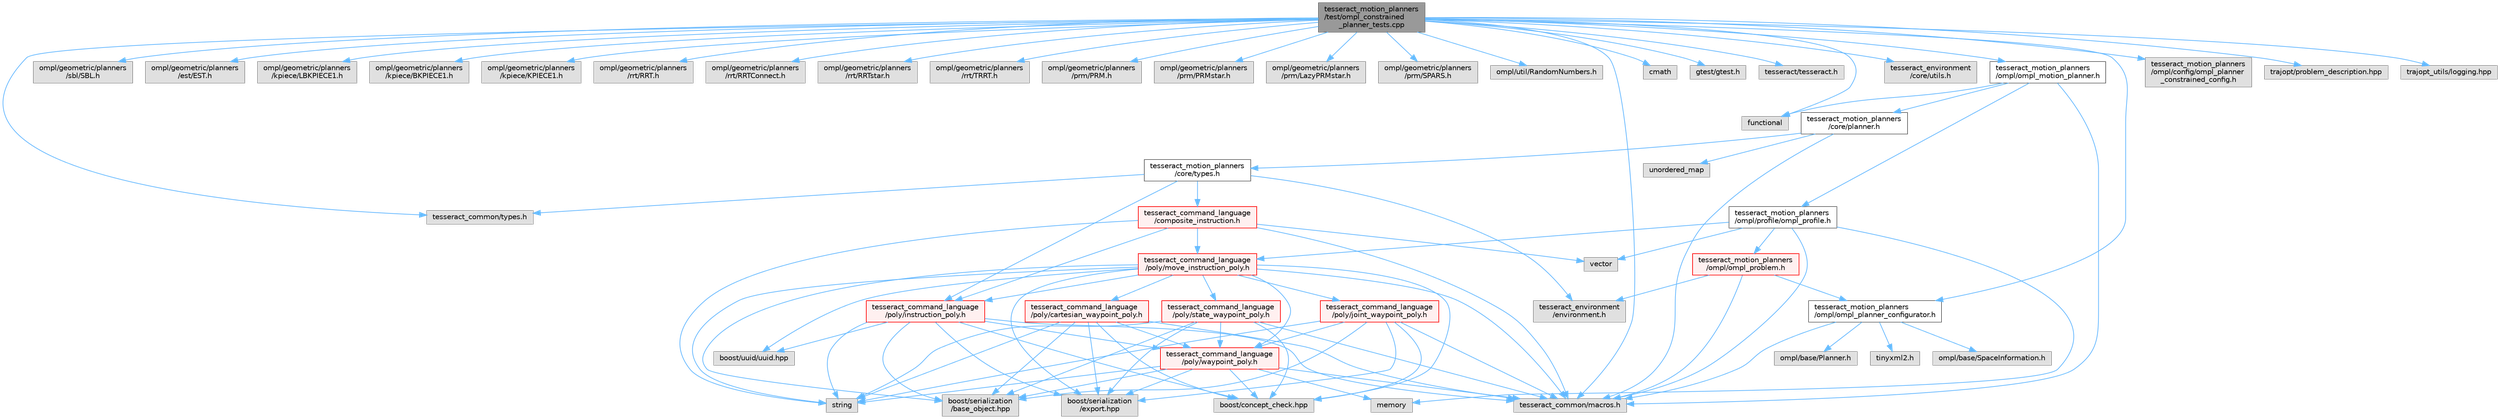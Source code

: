 digraph "tesseract_motion_planners/test/ompl_constrained_planner_tests.cpp"
{
 // LATEX_PDF_SIZE
  bgcolor="transparent";
  edge [fontname=Helvetica,fontsize=10,labelfontname=Helvetica,labelfontsize=10];
  node [fontname=Helvetica,fontsize=10,shape=box,height=0.2,width=0.4];
  Node1 [label="tesseract_motion_planners\l/test/ompl_constrained\l_planner_tests.cpp",height=0.2,width=0.4,color="gray40", fillcolor="grey60", style="filled", fontcolor="black",tooltip="This contains unit test ompl constrained planning."];
  Node1 -> Node2 [color="steelblue1",style="solid"];
  Node2 [label="tesseract_common/macros.h",height=0.2,width=0.4,color="grey60", fillcolor="#E0E0E0", style="filled",tooltip=" "];
  Node1 -> Node3 [color="steelblue1",style="solid"];
  Node3 [label="ompl/geometric/planners\l/sbl/SBL.h",height=0.2,width=0.4,color="grey60", fillcolor="#E0E0E0", style="filled",tooltip=" "];
  Node1 -> Node4 [color="steelblue1",style="solid"];
  Node4 [label="ompl/geometric/planners\l/est/EST.h",height=0.2,width=0.4,color="grey60", fillcolor="#E0E0E0", style="filled",tooltip=" "];
  Node1 -> Node5 [color="steelblue1",style="solid"];
  Node5 [label="ompl/geometric/planners\l/kpiece/LBKPIECE1.h",height=0.2,width=0.4,color="grey60", fillcolor="#E0E0E0", style="filled",tooltip=" "];
  Node1 -> Node6 [color="steelblue1",style="solid"];
  Node6 [label="ompl/geometric/planners\l/kpiece/BKPIECE1.h",height=0.2,width=0.4,color="grey60", fillcolor="#E0E0E0", style="filled",tooltip=" "];
  Node1 -> Node7 [color="steelblue1",style="solid"];
  Node7 [label="ompl/geometric/planners\l/kpiece/KPIECE1.h",height=0.2,width=0.4,color="grey60", fillcolor="#E0E0E0", style="filled",tooltip=" "];
  Node1 -> Node8 [color="steelblue1",style="solid"];
  Node8 [label="ompl/geometric/planners\l/rrt/RRT.h",height=0.2,width=0.4,color="grey60", fillcolor="#E0E0E0", style="filled",tooltip=" "];
  Node1 -> Node9 [color="steelblue1",style="solid"];
  Node9 [label="ompl/geometric/planners\l/rrt/RRTConnect.h",height=0.2,width=0.4,color="grey60", fillcolor="#E0E0E0", style="filled",tooltip=" "];
  Node1 -> Node10 [color="steelblue1",style="solid"];
  Node10 [label="ompl/geometric/planners\l/rrt/RRTstar.h",height=0.2,width=0.4,color="grey60", fillcolor="#E0E0E0", style="filled",tooltip=" "];
  Node1 -> Node11 [color="steelblue1",style="solid"];
  Node11 [label="ompl/geometric/planners\l/rrt/TRRT.h",height=0.2,width=0.4,color="grey60", fillcolor="#E0E0E0", style="filled",tooltip=" "];
  Node1 -> Node12 [color="steelblue1",style="solid"];
  Node12 [label="ompl/geometric/planners\l/prm/PRM.h",height=0.2,width=0.4,color="grey60", fillcolor="#E0E0E0", style="filled",tooltip=" "];
  Node1 -> Node13 [color="steelblue1",style="solid"];
  Node13 [label="ompl/geometric/planners\l/prm/PRMstar.h",height=0.2,width=0.4,color="grey60", fillcolor="#E0E0E0", style="filled",tooltip=" "];
  Node1 -> Node14 [color="steelblue1",style="solid"];
  Node14 [label="ompl/geometric/planners\l/prm/LazyPRMstar.h",height=0.2,width=0.4,color="grey60", fillcolor="#E0E0E0", style="filled",tooltip=" "];
  Node1 -> Node15 [color="steelblue1",style="solid"];
  Node15 [label="ompl/geometric/planners\l/prm/SPARS.h",height=0.2,width=0.4,color="grey60", fillcolor="#E0E0E0", style="filled",tooltip=" "];
  Node1 -> Node16 [color="steelblue1",style="solid"];
  Node16 [label="ompl/util/RandomNumbers.h",height=0.2,width=0.4,color="grey60", fillcolor="#E0E0E0", style="filled",tooltip=" "];
  Node1 -> Node17 [color="steelblue1",style="solid"];
  Node17 [label="functional",height=0.2,width=0.4,color="grey60", fillcolor="#E0E0E0", style="filled",tooltip=" "];
  Node1 -> Node18 [color="steelblue1",style="solid"];
  Node18 [label="cmath",height=0.2,width=0.4,color="grey60", fillcolor="#E0E0E0", style="filled",tooltip=" "];
  Node1 -> Node19 [color="steelblue1",style="solid"];
  Node19 [label="gtest/gtest.h",height=0.2,width=0.4,color="grey60", fillcolor="#E0E0E0", style="filled",tooltip=" "];
  Node1 -> Node20 [color="steelblue1",style="solid"];
  Node20 [label="tesseract/tesseract.h",height=0.2,width=0.4,color="grey60", fillcolor="#E0E0E0", style="filled",tooltip=" "];
  Node1 -> Node21 [color="steelblue1",style="solid"];
  Node21 [label="tesseract_common/types.h",height=0.2,width=0.4,color="grey60", fillcolor="#E0E0E0", style="filled",tooltip=" "];
  Node1 -> Node22 [color="steelblue1",style="solid"];
  Node22 [label="tesseract_environment\l/core/utils.h",height=0.2,width=0.4,color="grey60", fillcolor="#E0E0E0", style="filled",tooltip=" "];
  Node1 -> Node23 [color="steelblue1",style="solid"];
  Node23 [label="tesseract_motion_planners\l/ompl/ompl_motion_planner.h",height=0.2,width=0.4,color="grey40", fillcolor="white", style="filled",URL="$d2/dec/ompl__motion__planner_8h.html",tooltip="Tesseract OMPL motion planner."];
  Node23 -> Node2 [color="steelblue1",style="solid"];
  Node23 -> Node17 [color="steelblue1",style="solid"];
  Node23 -> Node24 [color="steelblue1",style="solid"];
  Node24 [label="tesseract_motion_planners\l/core/planner.h",height=0.2,width=0.4,color="grey40", fillcolor="white", style="filled",URL="$d7/d8c/planner_8h.html",tooltip="Planner Interface Class."];
  Node24 -> Node2 [color="steelblue1",style="solid"];
  Node24 -> Node25 [color="steelblue1",style="solid"];
  Node25 [label="unordered_map",height=0.2,width=0.4,color="grey60", fillcolor="#E0E0E0", style="filled",tooltip=" "];
  Node24 -> Node26 [color="steelblue1",style="solid"];
  Node26 [label="tesseract_motion_planners\l/core/types.h",height=0.2,width=0.4,color="grey40", fillcolor="white", style="filled",URL="$d1/d6d/tesseract__motion__planners_2core_2include_2tesseract__motion__planners_2core_2types_8h.html",tooltip=" "];
  Node26 -> Node27 [color="steelblue1",style="solid"];
  Node27 [label="tesseract_environment\l/environment.h",height=0.2,width=0.4,color="grey60", fillcolor="#E0E0E0", style="filled",tooltip=" "];
  Node26 -> Node21 [color="steelblue1",style="solid"];
  Node26 -> Node28 [color="steelblue1",style="solid"];
  Node28 [label="tesseract_command_language\l/poly/instruction_poly.h",height=0.2,width=0.4,color="red", fillcolor="#FFF0F0", style="filled",URL="$d1/db1/instruction__poly_8h.html",tooltip=" "];
  Node28 -> Node2 [color="steelblue1",style="solid"];
  Node28 -> Node29 [color="steelblue1",style="solid"];
  Node29 [label="string",height=0.2,width=0.4,color="grey60", fillcolor="#E0E0E0", style="filled",tooltip=" "];
  Node28 -> Node30 [color="steelblue1",style="solid"];
  Node30 [label="boost/serialization\l/base_object.hpp",height=0.2,width=0.4,color="grey60", fillcolor="#E0E0E0", style="filled",tooltip=" "];
  Node28 -> Node31 [color="steelblue1",style="solid"];
  Node31 [label="boost/serialization\l/export.hpp",height=0.2,width=0.4,color="grey60", fillcolor="#E0E0E0", style="filled",tooltip=" "];
  Node28 -> Node32 [color="steelblue1",style="solid"];
  Node32 [label="boost/concept_check.hpp",height=0.2,width=0.4,color="grey60", fillcolor="#E0E0E0", style="filled",tooltip=" "];
  Node28 -> Node33 [color="steelblue1",style="solid"];
  Node33 [label="boost/uuid/uuid.hpp",height=0.2,width=0.4,color="grey60", fillcolor="#E0E0E0", style="filled",tooltip=" "];
  Node28 -> Node34 [color="steelblue1",style="solid"];
  Node34 [label="tesseract_command_language\l/poly/waypoint_poly.h",height=0.2,width=0.4,color="red", fillcolor="#FFF0F0", style="filled",URL="$d3/dc4/waypoint__poly_8h.html",tooltip=" "];
  Node34 -> Node2 [color="steelblue1",style="solid"];
  Node34 -> Node35 [color="steelblue1",style="solid"];
  Node35 [label="memory",height=0.2,width=0.4,color="grey60", fillcolor="#E0E0E0", style="filled",tooltip=" "];
  Node34 -> Node29 [color="steelblue1",style="solid"];
  Node34 -> Node30 [color="steelblue1",style="solid"];
  Node34 -> Node31 [color="steelblue1",style="solid"];
  Node34 -> Node32 [color="steelblue1",style="solid"];
  Node26 -> Node39 [color="steelblue1",style="solid"];
  Node39 [label="tesseract_command_language\l/composite_instruction.h",height=0.2,width=0.4,color="red", fillcolor="#FFF0F0", style="filled",URL="$d5/df7/composite__instruction_8h.html",tooltip=" "];
  Node39 -> Node2 [color="steelblue1",style="solid"];
  Node39 -> Node40 [color="steelblue1",style="solid"];
  Node40 [label="vector",height=0.2,width=0.4,color="grey60", fillcolor="#E0E0E0", style="filled",tooltip=" "];
  Node39 -> Node29 [color="steelblue1",style="solid"];
  Node39 -> Node28 [color="steelblue1",style="solid"];
  Node39 -> Node41 [color="steelblue1",style="solid"];
  Node41 [label="tesseract_command_language\l/poly/move_instruction_poly.h",height=0.2,width=0.4,color="red", fillcolor="#FFF0F0", style="filled",URL="$dc/df1/move__instruction__poly_8h.html",tooltip="The move instruction interface."];
  Node41 -> Node2 [color="steelblue1",style="solid"];
  Node41 -> Node29 [color="steelblue1",style="solid"];
  Node41 -> Node30 [color="steelblue1",style="solid"];
  Node41 -> Node31 [color="steelblue1",style="solid"];
  Node41 -> Node32 [color="steelblue1",style="solid"];
  Node41 -> Node33 [color="steelblue1",style="solid"];
  Node41 -> Node28 [color="steelblue1",style="solid"];
  Node41 -> Node42 [color="steelblue1",style="solid"];
  Node42 [label="tesseract_command_language\l/poly/cartesian_waypoint_poly.h",height=0.2,width=0.4,color="red", fillcolor="#FFF0F0", style="filled",URL="$d7/df9/cartesian__waypoint__poly_8h.html",tooltip="The cartesian waypoint interface."];
  Node42 -> Node2 [color="steelblue1",style="solid"];
  Node42 -> Node29 [color="steelblue1",style="solid"];
  Node42 -> Node30 [color="steelblue1",style="solid"];
  Node42 -> Node31 [color="steelblue1",style="solid"];
  Node42 -> Node32 [color="steelblue1",style="solid"];
  Node42 -> Node34 [color="steelblue1",style="solid"];
  Node41 -> Node44 [color="steelblue1",style="solid"];
  Node44 [label="tesseract_command_language\l/poly/joint_waypoint_poly.h",height=0.2,width=0.4,color="red", fillcolor="#FFF0F0", style="filled",URL="$d1/d66/joint__waypoint__poly_8h.html",tooltip="The joint waypoint interface."];
  Node44 -> Node2 [color="steelblue1",style="solid"];
  Node44 -> Node29 [color="steelblue1",style="solid"];
  Node44 -> Node30 [color="steelblue1",style="solid"];
  Node44 -> Node31 [color="steelblue1",style="solid"];
  Node44 -> Node32 [color="steelblue1",style="solid"];
  Node44 -> Node34 [color="steelblue1",style="solid"];
  Node41 -> Node45 [color="steelblue1",style="solid"];
  Node45 [label="tesseract_command_language\l/poly/state_waypoint_poly.h",height=0.2,width=0.4,color="red", fillcolor="#FFF0F0", style="filled",URL="$d7/d22/state__waypoint__poly_8h.html",tooltip="The state waypoint interface."];
  Node45 -> Node2 [color="steelblue1",style="solid"];
  Node45 -> Node29 [color="steelblue1",style="solid"];
  Node45 -> Node30 [color="steelblue1",style="solid"];
  Node45 -> Node31 [color="steelblue1",style="solid"];
  Node45 -> Node32 [color="steelblue1",style="solid"];
  Node45 -> Node34 [color="steelblue1",style="solid"];
  Node41 -> Node34 [color="steelblue1",style="solid"];
  Node23 -> Node54 [color="steelblue1",style="solid"];
  Node54 [label="tesseract_motion_planners\l/ompl/profile/ompl_profile.h",height=0.2,width=0.4,color="grey40", fillcolor="white", style="filled",URL="$d5/d9f/ompl__profile_8h.html",tooltip="Tesseract OMPL profile."];
  Node54 -> Node2 [color="steelblue1",style="solid"];
  Node54 -> Node40 [color="steelblue1",style="solid"];
  Node54 -> Node35 [color="steelblue1",style="solid"];
  Node54 -> Node41 [color="steelblue1",style="solid"];
  Node54 -> Node55 [color="steelblue1",style="solid"];
  Node55 [label="tesseract_motion_planners\l/ompl/ompl_problem.h",height=0.2,width=0.4,color="red", fillcolor="#FFF0F0", style="filled",URL="$dd/d3c/ompl__problem_8h.html",tooltip="Tesseract OMPL problem definition."];
  Node55 -> Node2 [color="steelblue1",style="solid"];
  Node55 -> Node60 [color="steelblue1",style="solid"];
  Node60 [label="tesseract_motion_planners\l/ompl/ompl_planner_configurator.h",height=0.2,width=0.4,color="grey40", fillcolor="white", style="filled",URL="$de/d1e/ompl__planner__configurator_8h.html",tooltip="Tesseract OMPL planner configurator."];
  Node60 -> Node2 [color="steelblue1",style="solid"];
  Node60 -> Node61 [color="steelblue1",style="solid"];
  Node61 [label="ompl/base/SpaceInformation.h",height=0.2,width=0.4,color="grey60", fillcolor="#E0E0E0", style="filled",tooltip=" "];
  Node60 -> Node62 [color="steelblue1",style="solid"];
  Node62 [label="ompl/base/Planner.h",height=0.2,width=0.4,color="grey60", fillcolor="#E0E0E0", style="filled",tooltip=" "];
  Node60 -> Node63 [color="steelblue1",style="solid"];
  Node63 [label="tinyxml2.h",height=0.2,width=0.4,color="grey60", fillcolor="#E0E0E0", style="filled",tooltip=" "];
  Node55 -> Node27 [color="steelblue1",style="solid"];
  Node1 -> Node60 [color="steelblue1",style="solid"];
  Node1 -> Node67 [color="steelblue1",style="solid"];
  Node67 [label="tesseract_motion_planners\l/ompl/config/ompl_planner\l_constrained_config.h",height=0.2,width=0.4,color="grey60", fillcolor="#E0E0E0", style="filled",tooltip=" "];
  Node1 -> Node68 [color="steelblue1",style="solid"];
  Node68 [label="trajopt/problem_description.hpp",height=0.2,width=0.4,color="grey60", fillcolor="#E0E0E0", style="filled",tooltip=" "];
  Node1 -> Node69 [color="steelblue1",style="solid"];
  Node69 [label="trajopt_utils/logging.hpp",height=0.2,width=0.4,color="grey60", fillcolor="#E0E0E0", style="filled",tooltip=" "];
}
